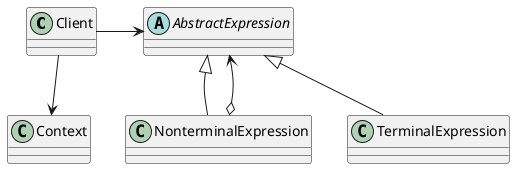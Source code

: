 @startuml

class Client
class Context
abstract AbstractExpression
class TerminalExpression
class NonterminalExpression

Client -down-> Context
Client --right> AbstractExpression
TerminalExpression -up-|> AbstractExpression
NonterminalExpression -up-|> AbstractExpression
NonterminalExpression o--> AbstractExpression

@enduml
